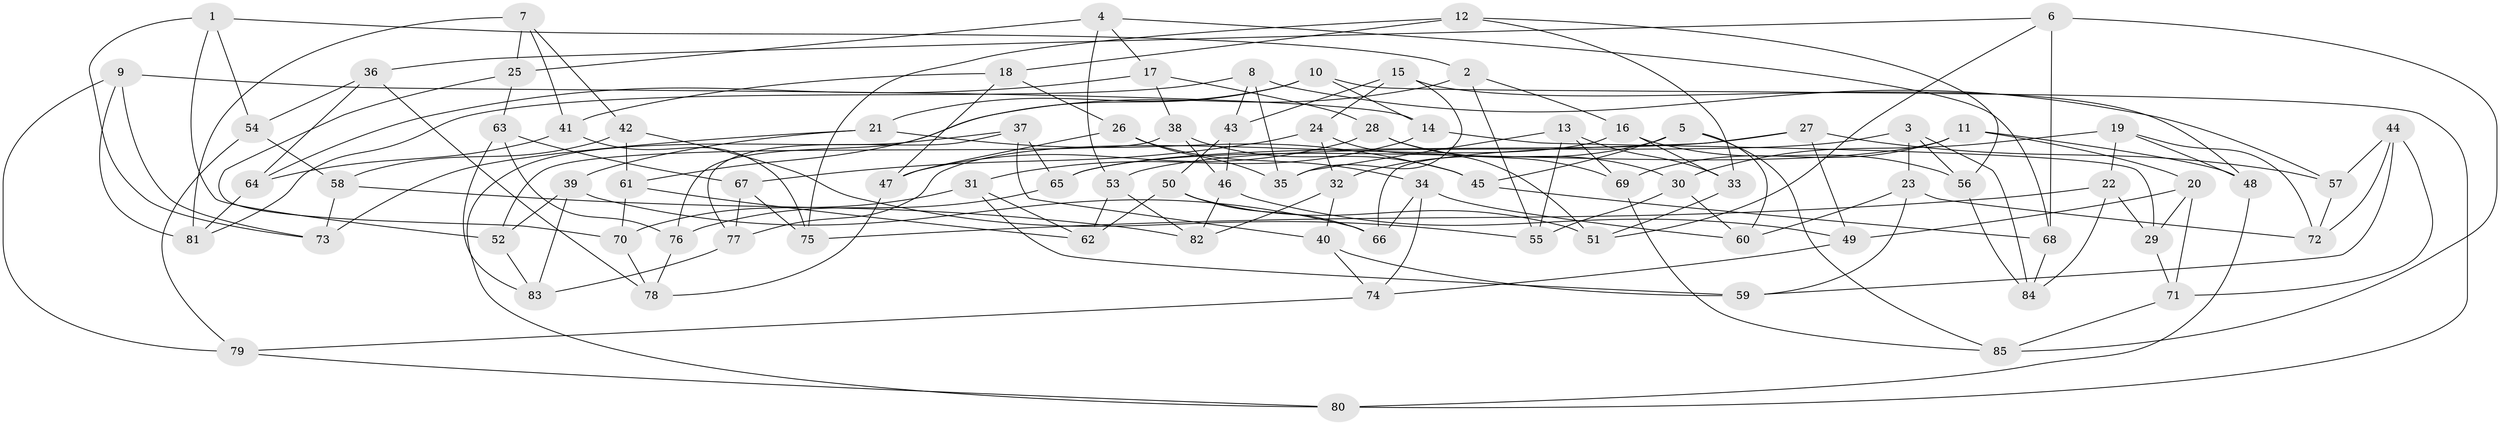 // Generated by graph-tools (version 1.1) at 2025/26/03/09/25 03:26:56]
// undirected, 85 vertices, 170 edges
graph export_dot {
graph [start="1"]
  node [color=gray90,style=filled];
  1;
  2;
  3;
  4;
  5;
  6;
  7;
  8;
  9;
  10;
  11;
  12;
  13;
  14;
  15;
  16;
  17;
  18;
  19;
  20;
  21;
  22;
  23;
  24;
  25;
  26;
  27;
  28;
  29;
  30;
  31;
  32;
  33;
  34;
  35;
  36;
  37;
  38;
  39;
  40;
  41;
  42;
  43;
  44;
  45;
  46;
  47;
  48;
  49;
  50;
  51;
  52;
  53;
  54;
  55;
  56;
  57;
  58;
  59;
  60;
  61;
  62;
  63;
  64;
  65;
  66;
  67;
  68;
  69;
  70;
  71;
  72;
  73;
  74;
  75;
  76;
  77;
  78;
  79;
  80;
  81;
  82;
  83;
  84;
  85;
  1 -- 54;
  1 -- 52;
  1 -- 73;
  1 -- 2;
  2 -- 55;
  2 -- 61;
  2 -- 16;
  3 -- 53;
  3 -- 84;
  3 -- 23;
  3 -- 56;
  4 -- 68;
  4 -- 25;
  4 -- 17;
  4 -- 53;
  5 -- 45;
  5 -- 60;
  5 -- 85;
  5 -- 32;
  6 -- 68;
  6 -- 36;
  6 -- 51;
  6 -- 85;
  7 -- 25;
  7 -- 42;
  7 -- 81;
  7 -- 41;
  8 -- 57;
  8 -- 43;
  8 -- 35;
  8 -- 81;
  9 -- 79;
  9 -- 73;
  9 -- 81;
  9 -- 14;
  10 -- 14;
  10 -- 21;
  10 -- 76;
  10 -- 80;
  11 -- 48;
  11 -- 69;
  11 -- 65;
  11 -- 20;
  12 -- 56;
  12 -- 33;
  12 -- 18;
  12 -- 75;
  13 -- 69;
  13 -- 35;
  13 -- 55;
  13 -- 33;
  14 -- 31;
  14 -- 29;
  15 -- 24;
  15 -- 43;
  15 -- 35;
  15 -- 48;
  16 -- 56;
  16 -- 77;
  16 -- 33;
  17 -- 64;
  17 -- 38;
  17 -- 28;
  18 -- 41;
  18 -- 47;
  18 -- 26;
  19 -- 30;
  19 -- 48;
  19 -- 72;
  19 -- 22;
  20 -- 71;
  20 -- 49;
  20 -- 29;
  21 -- 73;
  21 -- 45;
  21 -- 39;
  22 -- 84;
  22 -- 75;
  22 -- 29;
  23 -- 59;
  23 -- 60;
  23 -- 72;
  24 -- 51;
  24 -- 67;
  24 -- 32;
  25 -- 70;
  25 -- 63;
  26 -- 35;
  26 -- 47;
  26 -- 34;
  27 -- 65;
  27 -- 49;
  27 -- 66;
  27 -- 57;
  28 -- 30;
  28 -- 47;
  28 -- 69;
  29 -- 71;
  30 -- 60;
  30 -- 55;
  31 -- 59;
  31 -- 70;
  31 -- 62;
  32 -- 40;
  32 -- 82;
  33 -- 51;
  34 -- 74;
  34 -- 60;
  34 -- 66;
  36 -- 78;
  36 -- 54;
  36 -- 64;
  37 -- 65;
  37 -- 80;
  37 -- 77;
  37 -- 40;
  38 -- 46;
  38 -- 52;
  38 -- 45;
  39 -- 66;
  39 -- 83;
  39 -- 52;
  40 -- 74;
  40 -- 59;
  41 -- 75;
  41 -- 64;
  42 -- 55;
  42 -- 61;
  42 -- 58;
  43 -- 50;
  43 -- 46;
  44 -- 72;
  44 -- 57;
  44 -- 59;
  44 -- 71;
  45 -- 68;
  46 -- 49;
  46 -- 82;
  47 -- 78;
  48 -- 80;
  49 -- 74;
  50 -- 62;
  50 -- 51;
  50 -- 66;
  52 -- 83;
  53 -- 62;
  53 -- 82;
  54 -- 79;
  54 -- 58;
  56 -- 84;
  57 -- 72;
  58 -- 73;
  58 -- 82;
  61 -- 70;
  61 -- 62;
  63 -- 76;
  63 -- 67;
  63 -- 83;
  64 -- 81;
  65 -- 76;
  67 -- 77;
  67 -- 75;
  68 -- 84;
  69 -- 85;
  70 -- 78;
  71 -- 85;
  74 -- 79;
  76 -- 78;
  77 -- 83;
  79 -- 80;
}
